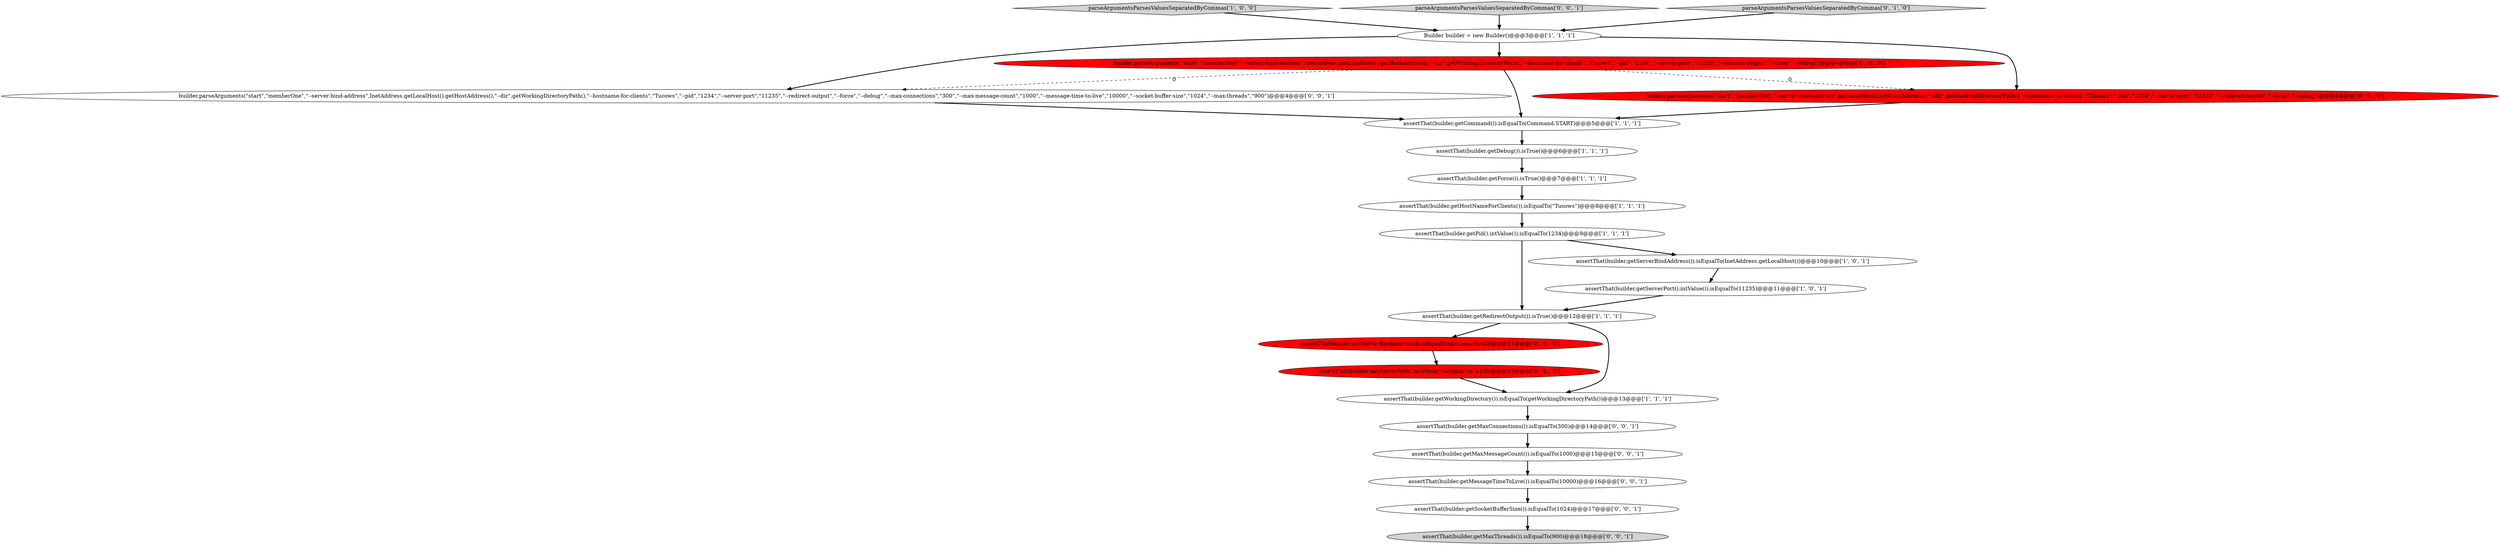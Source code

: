 digraph {
17 [style = filled, label = "builder.parseArguments(\"start\",\"memberOne\",\"--server-bind-address\",InetAddress.getLocalHost().getHostAddress(),\"--dir\",getWorkingDirectoryPath(),\"--hostname-for-clients\",\"Tucows\",\"--pid\",\"1234\",\"--server-port\",\"11235\",\"--redirect-output\",\"--force\",\"--debug\",\"--max-connections\",\"300\",\"--max-message-count\",\"1000\",\"--message-time-to-live\",\"10000\",\"--socket-buffer-size\",\"1024\",\"--max-threads\",\"900\")@@@4@@@['0', '0', '1']", fillcolor = white, shape = ellipse image = "AAA0AAABBB3BBB"];
14 [style = filled, label = "assertThat(builder.getServerBindAddress()).isEqualTo(getLocalHost())@@@11@@@['0', '1', '0']", fillcolor = red, shape = ellipse image = "AAA1AAABBB2BBB"];
4 [style = filled, label = "parseArgumentsParsesValuesSeparatedByCommas['1', '0', '0']", fillcolor = lightgray, shape = diamond image = "AAA0AAABBB1BBB"];
13 [style = filled, label = "builder.parseArguments(\"start\",\"memberOne\",\"--server-bind-address\",getLocalHost().getHostAddress(),\"--dir\",getWorkingDirectoryPath(),\"--hostname-for-clients\",\"Tucows\",\"--pid\",\"1234\",\"--server-port\",\"11235\",\"--redirect-output\",\"--force\",\"--debug\")@@@4@@@['0', '1', '0']", fillcolor = red, shape = ellipse image = "AAA1AAABBB2BBB"];
22 [style = filled, label = "parseArgumentsParsesValuesSeparatedByCommas['0', '0', '1']", fillcolor = lightgray, shape = diamond image = "AAA0AAABBB3BBB"];
15 [style = filled, label = "parseArgumentsParsesValuesSeparatedByCommas['0', '1', '0']", fillcolor = lightgray, shape = diamond image = "AAA0AAABBB2BBB"];
5 [style = filled, label = "assertThat(builder.getForce()).isTrue()@@@7@@@['1', '1', '1']", fillcolor = white, shape = ellipse image = "AAA0AAABBB1BBB"];
8 [style = filled, label = "assertThat(builder.getServerPort().intValue()).isEqualTo(11235)@@@11@@@['1', '0', '1']", fillcolor = white, shape = ellipse image = "AAA0AAABBB1BBB"];
12 [style = filled, label = "assertThat(builder.getServerPort().intValue()).isEqualTo(11235)@@@12@@@['0', '1', '0']", fillcolor = red, shape = ellipse image = "AAA1AAABBB2BBB"];
0 [style = filled, label = "assertThat(builder.getRedirectOutput()).isTrue()@@@12@@@['1', '1', '1']", fillcolor = white, shape = ellipse image = "AAA0AAABBB1BBB"];
9 [style = filled, label = "assertThat(builder.getServerBindAddress()).isEqualTo(InetAddress.getLocalHost())@@@10@@@['1', '0', '1']", fillcolor = white, shape = ellipse image = "AAA0AAABBB1BBB"];
19 [style = filled, label = "assertThat(builder.getMaxThreads()).isEqualTo(900)@@@18@@@['0', '0', '1']", fillcolor = lightgray, shape = ellipse image = "AAA0AAABBB3BBB"];
18 [style = filled, label = "assertThat(builder.getMessageTimeToLive()).isEqualTo(10000)@@@16@@@['0', '0', '1']", fillcolor = white, shape = ellipse image = "AAA0AAABBB3BBB"];
2 [style = filled, label = "assertThat(builder.getWorkingDirectory()).isEqualTo(getWorkingDirectoryPath())@@@13@@@['1', '1', '1']", fillcolor = white, shape = ellipse image = "AAA0AAABBB1BBB"];
6 [style = filled, label = "builder.parseArguments(\"start\",\"memberOne\",\"--server-bind-address\",InetAddress.getLocalHost().getHostAddress(),\"--dir\",getWorkingDirectoryPath(),\"--hostname-for-clients\",\"Tucows\",\"--pid\",\"1234\",\"--server-port\",\"11235\",\"--redirect-output\",\"--force\",\"--debug\")@@@4@@@['1', '0', '0']", fillcolor = red, shape = ellipse image = "AAA1AAABBB1BBB"];
11 [style = filled, label = "assertThat(builder.getHostNameForClients()).isEqualTo(\"Tucows\")@@@8@@@['1', '1', '1']", fillcolor = white, shape = ellipse image = "AAA0AAABBB1BBB"];
10 [style = filled, label = "assertThat(builder.getDebug()).isTrue()@@@6@@@['1', '1', '1']", fillcolor = white, shape = ellipse image = "AAA0AAABBB1BBB"];
1 [style = filled, label = "assertThat(builder.getCommand()).isEqualTo(Command.START)@@@5@@@['1', '1', '1']", fillcolor = white, shape = ellipse image = "AAA0AAABBB1BBB"];
7 [style = filled, label = "Builder builder = new Builder()@@@3@@@['1', '1', '1']", fillcolor = white, shape = ellipse image = "AAA0AAABBB1BBB"];
3 [style = filled, label = "assertThat(builder.getPid().intValue()).isEqualTo(1234)@@@9@@@['1', '1', '1']", fillcolor = white, shape = ellipse image = "AAA0AAABBB1BBB"];
21 [style = filled, label = "assertThat(builder.getMaxConnections()).isEqualTo(300)@@@14@@@['0', '0', '1']", fillcolor = white, shape = ellipse image = "AAA0AAABBB3BBB"];
16 [style = filled, label = "assertThat(builder.getMaxMessageCount()).isEqualTo(1000)@@@15@@@['0', '0', '1']", fillcolor = white, shape = ellipse image = "AAA0AAABBB3BBB"];
20 [style = filled, label = "assertThat(builder.getSocketBufferSize()).isEqualTo(1024)@@@17@@@['0', '0', '1']", fillcolor = white, shape = ellipse image = "AAA0AAABBB3BBB"];
7->13 [style = bold, label=""];
16->18 [style = bold, label=""];
7->17 [style = bold, label=""];
15->7 [style = bold, label=""];
17->1 [style = bold, label=""];
0->2 [style = bold, label=""];
6->17 [style = dashed, label="0"];
9->8 [style = bold, label=""];
22->7 [style = bold, label=""];
13->1 [style = bold, label=""];
4->7 [style = bold, label=""];
3->0 [style = bold, label=""];
8->0 [style = bold, label=""];
3->9 [style = bold, label=""];
6->1 [style = bold, label=""];
18->20 [style = bold, label=""];
12->2 [style = bold, label=""];
0->14 [style = bold, label=""];
10->5 [style = bold, label=""];
6->13 [style = dashed, label="0"];
11->3 [style = bold, label=""];
2->21 [style = bold, label=""];
14->12 [style = bold, label=""];
7->6 [style = bold, label=""];
21->16 [style = bold, label=""];
5->11 [style = bold, label=""];
20->19 [style = bold, label=""];
1->10 [style = bold, label=""];
}
